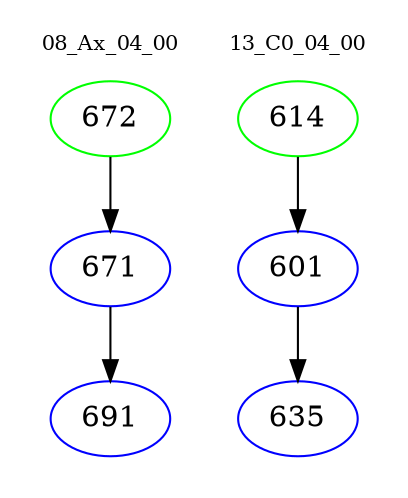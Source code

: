 digraph{
subgraph cluster_0 {
color = white
label = "08_Ax_04_00";
fontsize=10;
T0_672 [label="672", color="green"]
T0_672 -> T0_671 [color="black"]
T0_671 [label="671", color="blue"]
T0_671 -> T0_691 [color="black"]
T0_691 [label="691", color="blue"]
}
subgraph cluster_1 {
color = white
label = "13_C0_04_00";
fontsize=10;
T1_614 [label="614", color="green"]
T1_614 -> T1_601 [color="black"]
T1_601 [label="601", color="blue"]
T1_601 -> T1_635 [color="black"]
T1_635 [label="635", color="blue"]
}
}
